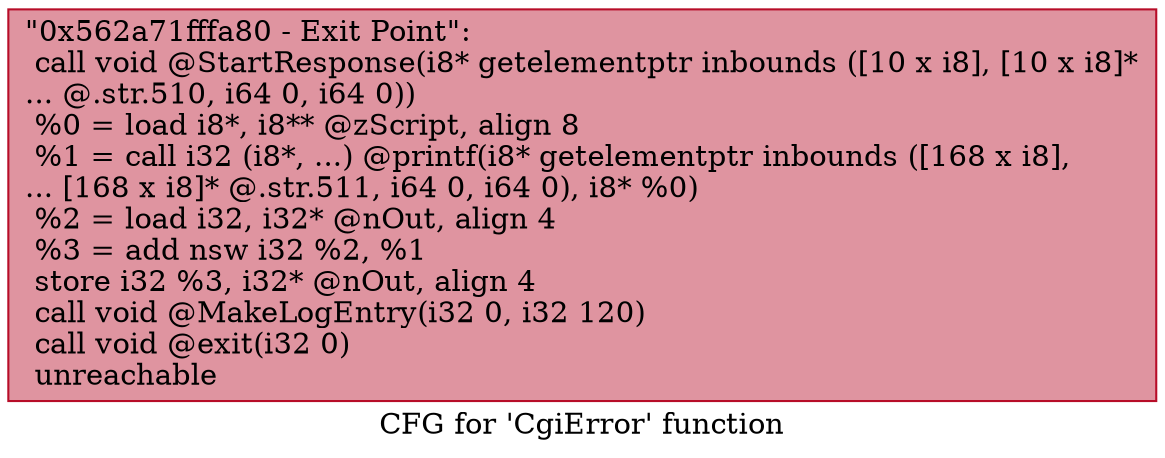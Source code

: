 digraph "CFG for 'CgiError' function" {
	label="CFG for 'CgiError' function";

	Node0x562a71fffa80 [shape=record,color="#b70d28ff", style=filled, fillcolor="#b70d2870",label="{\"0x562a71fffa80 - Exit Point\":\l  call void @StartResponse(i8* getelementptr inbounds ([10 x i8], [10 x i8]*\l... @.str.510, i64 0, i64 0))\l  %0 = load i8*, i8** @zScript, align 8\l  %1 = call i32 (i8*, ...) @printf(i8* getelementptr inbounds ([168 x i8],\l... [168 x i8]* @.str.511, i64 0, i64 0), i8* %0)\l  %2 = load i32, i32* @nOut, align 4\l  %3 = add nsw i32 %2, %1\l  store i32 %3, i32* @nOut, align 4\l  call void @MakeLogEntry(i32 0, i32 120)\l  call void @exit(i32 0)\l  unreachable\l}"];
}
